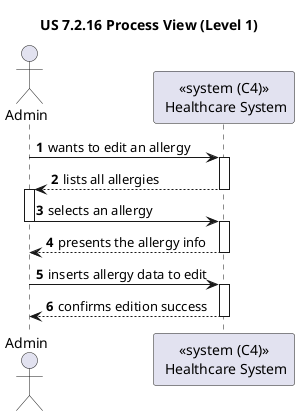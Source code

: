 @startuml
'https://plantuml.com/sequence-diagram

title "US 7.2.16 Process View (Level 1)"

autonumber

actor "Admin" as BACK
participant "<<system (C4)>>\n Healthcare System" as SYS

BACK -> SYS : wants to edit an allergy
activate SYS

SYS --> BACK : lists all allergies
deactivate SYS
activate BACK

BACK -> SYS : selects an allergy
deactivate BACK
activate SYS

SYS --> BACK : presents the allergy info
deactivate SYS

BACK -> SYS : inserts allergy data to edit
activate SYS

SYS --> BACK : confirms edition success
deactivate SYS

@enduml